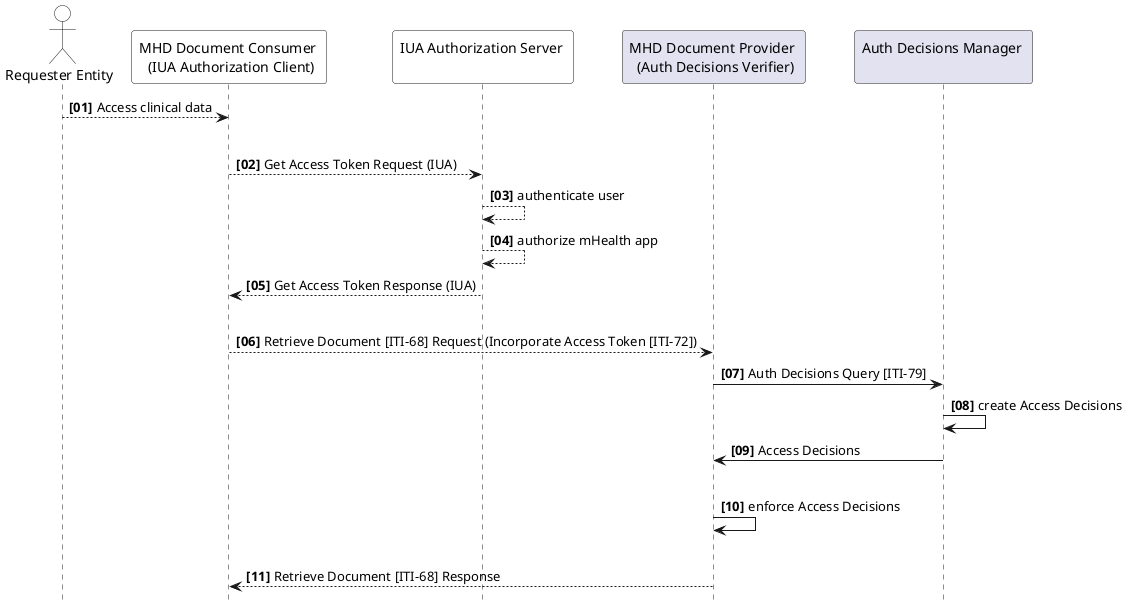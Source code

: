 @startuml
skinparam responseMessageBelowArrow true
hide footbox

actor "Requester Entity" as User #FFFFFF
participant "MHD Document Consumer \n (IUA Authorization Client)" as RequestingActor #FFFFFF
participant "IUA Authorization Server \n" as AuthorizationServer #FFFFFF
participant "MHD Document Provider \n (Auth Decisions Verifier)" as RespondingActor

participant "Auth Decisions Manager \n" as Manager

autonumber 1 1 "<b>[00]"

User --> RequestingActor: Access clinical data

|||
RequestingActor --> AuthorizationServer: Get Access Token Request (IUA)

AuthorizationServer --> AuthorizationServer: authenticate user
AuthorizationServer --> AuthorizationServer: authorize mHealth app

AuthorizationServer --> RequestingActor: Get Access Token Response (IUA)

|||
RequestingActor --> RespondingActor: Retrieve Document [ITI-68] Request (Incorporate Access Token [ITI-72])

RespondingActor -> Manager: Auth Decisions Query [ITI-79]
Manager -> Manager: create Access Decisions
Manager -> RespondingActor: Access Decisions

|||
RespondingActor -> RespondingActor: enforce Access Decisions
|||

RespondingActor --> RequestingActor: Retrieve Document [ITI-68] Response

autonumber stop

@enduml
